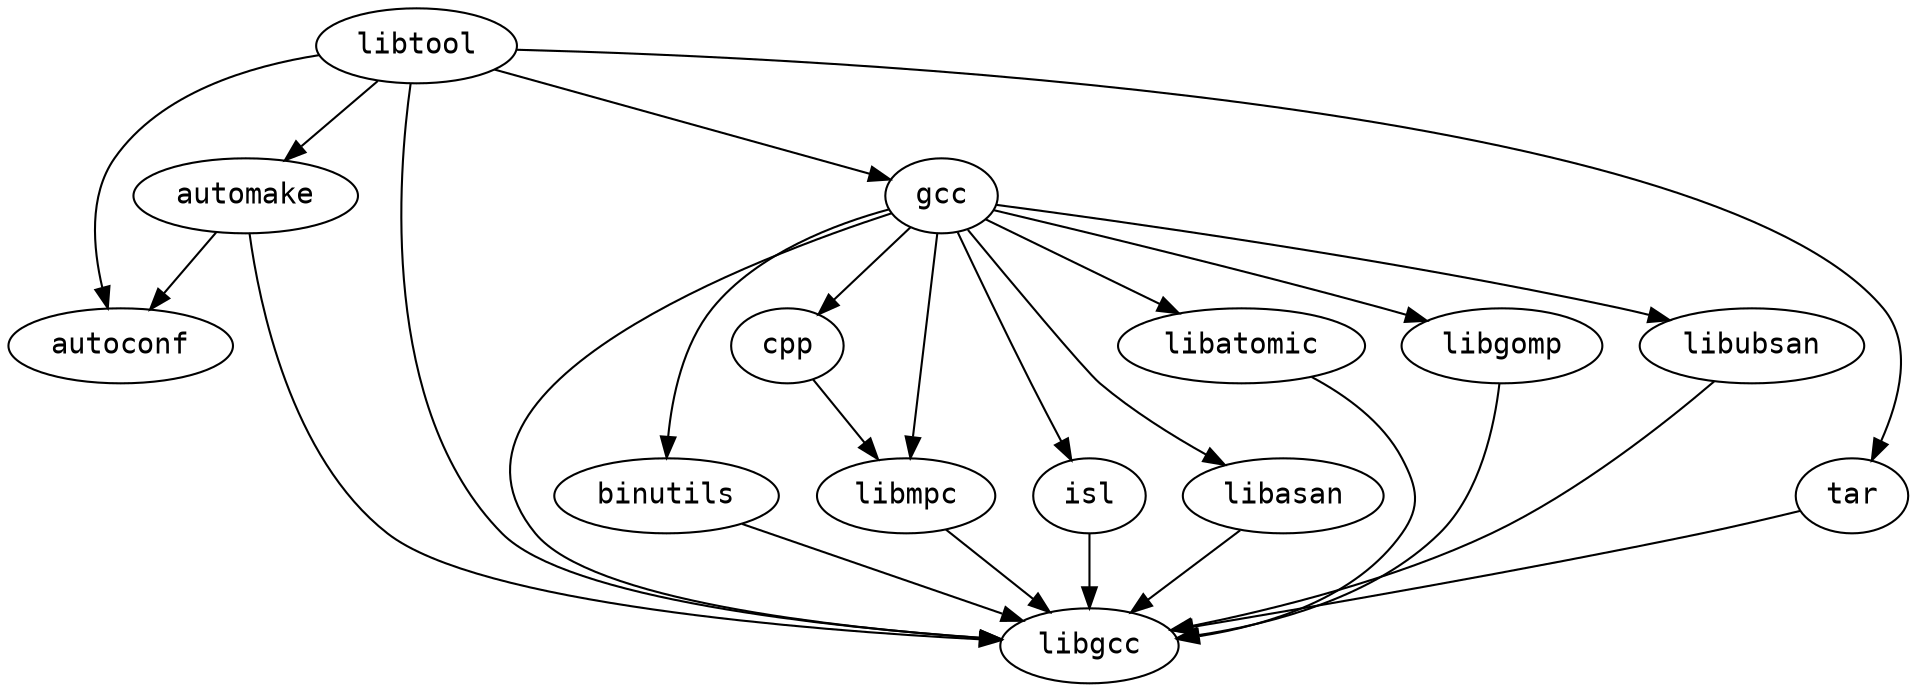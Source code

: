 strict digraph G {
node [fontname=monospace];
  "automake" -> "autoconf";
  "automake" -> "libgcc";
  "binutils" -> "libgcc";
  "cpp" -> "libmpc";
  "gcc" -> "binutils";
  "gcc" -> "cpp";
  "gcc" -> "isl";
  "gcc" -> "libasan";
  "gcc" -> "libatomic";
  "gcc" -> "libgcc";
  "gcc" -> "libgomp";
  "gcc" -> "libmpc";
  "gcc" -> "libubsan";
  "isl" -> "libgcc";
  "libasan" -> "libgcc";
  "libatomic" -> "libgcc";
  "libgomp" -> "libgcc";
  "libmpc" -> "libgcc";
  "libtool" -> "autoconf";
  "libtool" -> "automake";
  "libtool" -> "gcc";
  "libtool" -> "libgcc";
  "libtool" -> "tar";
  "libubsan" -> "libgcc";
  "tar" -> "libgcc";
}
